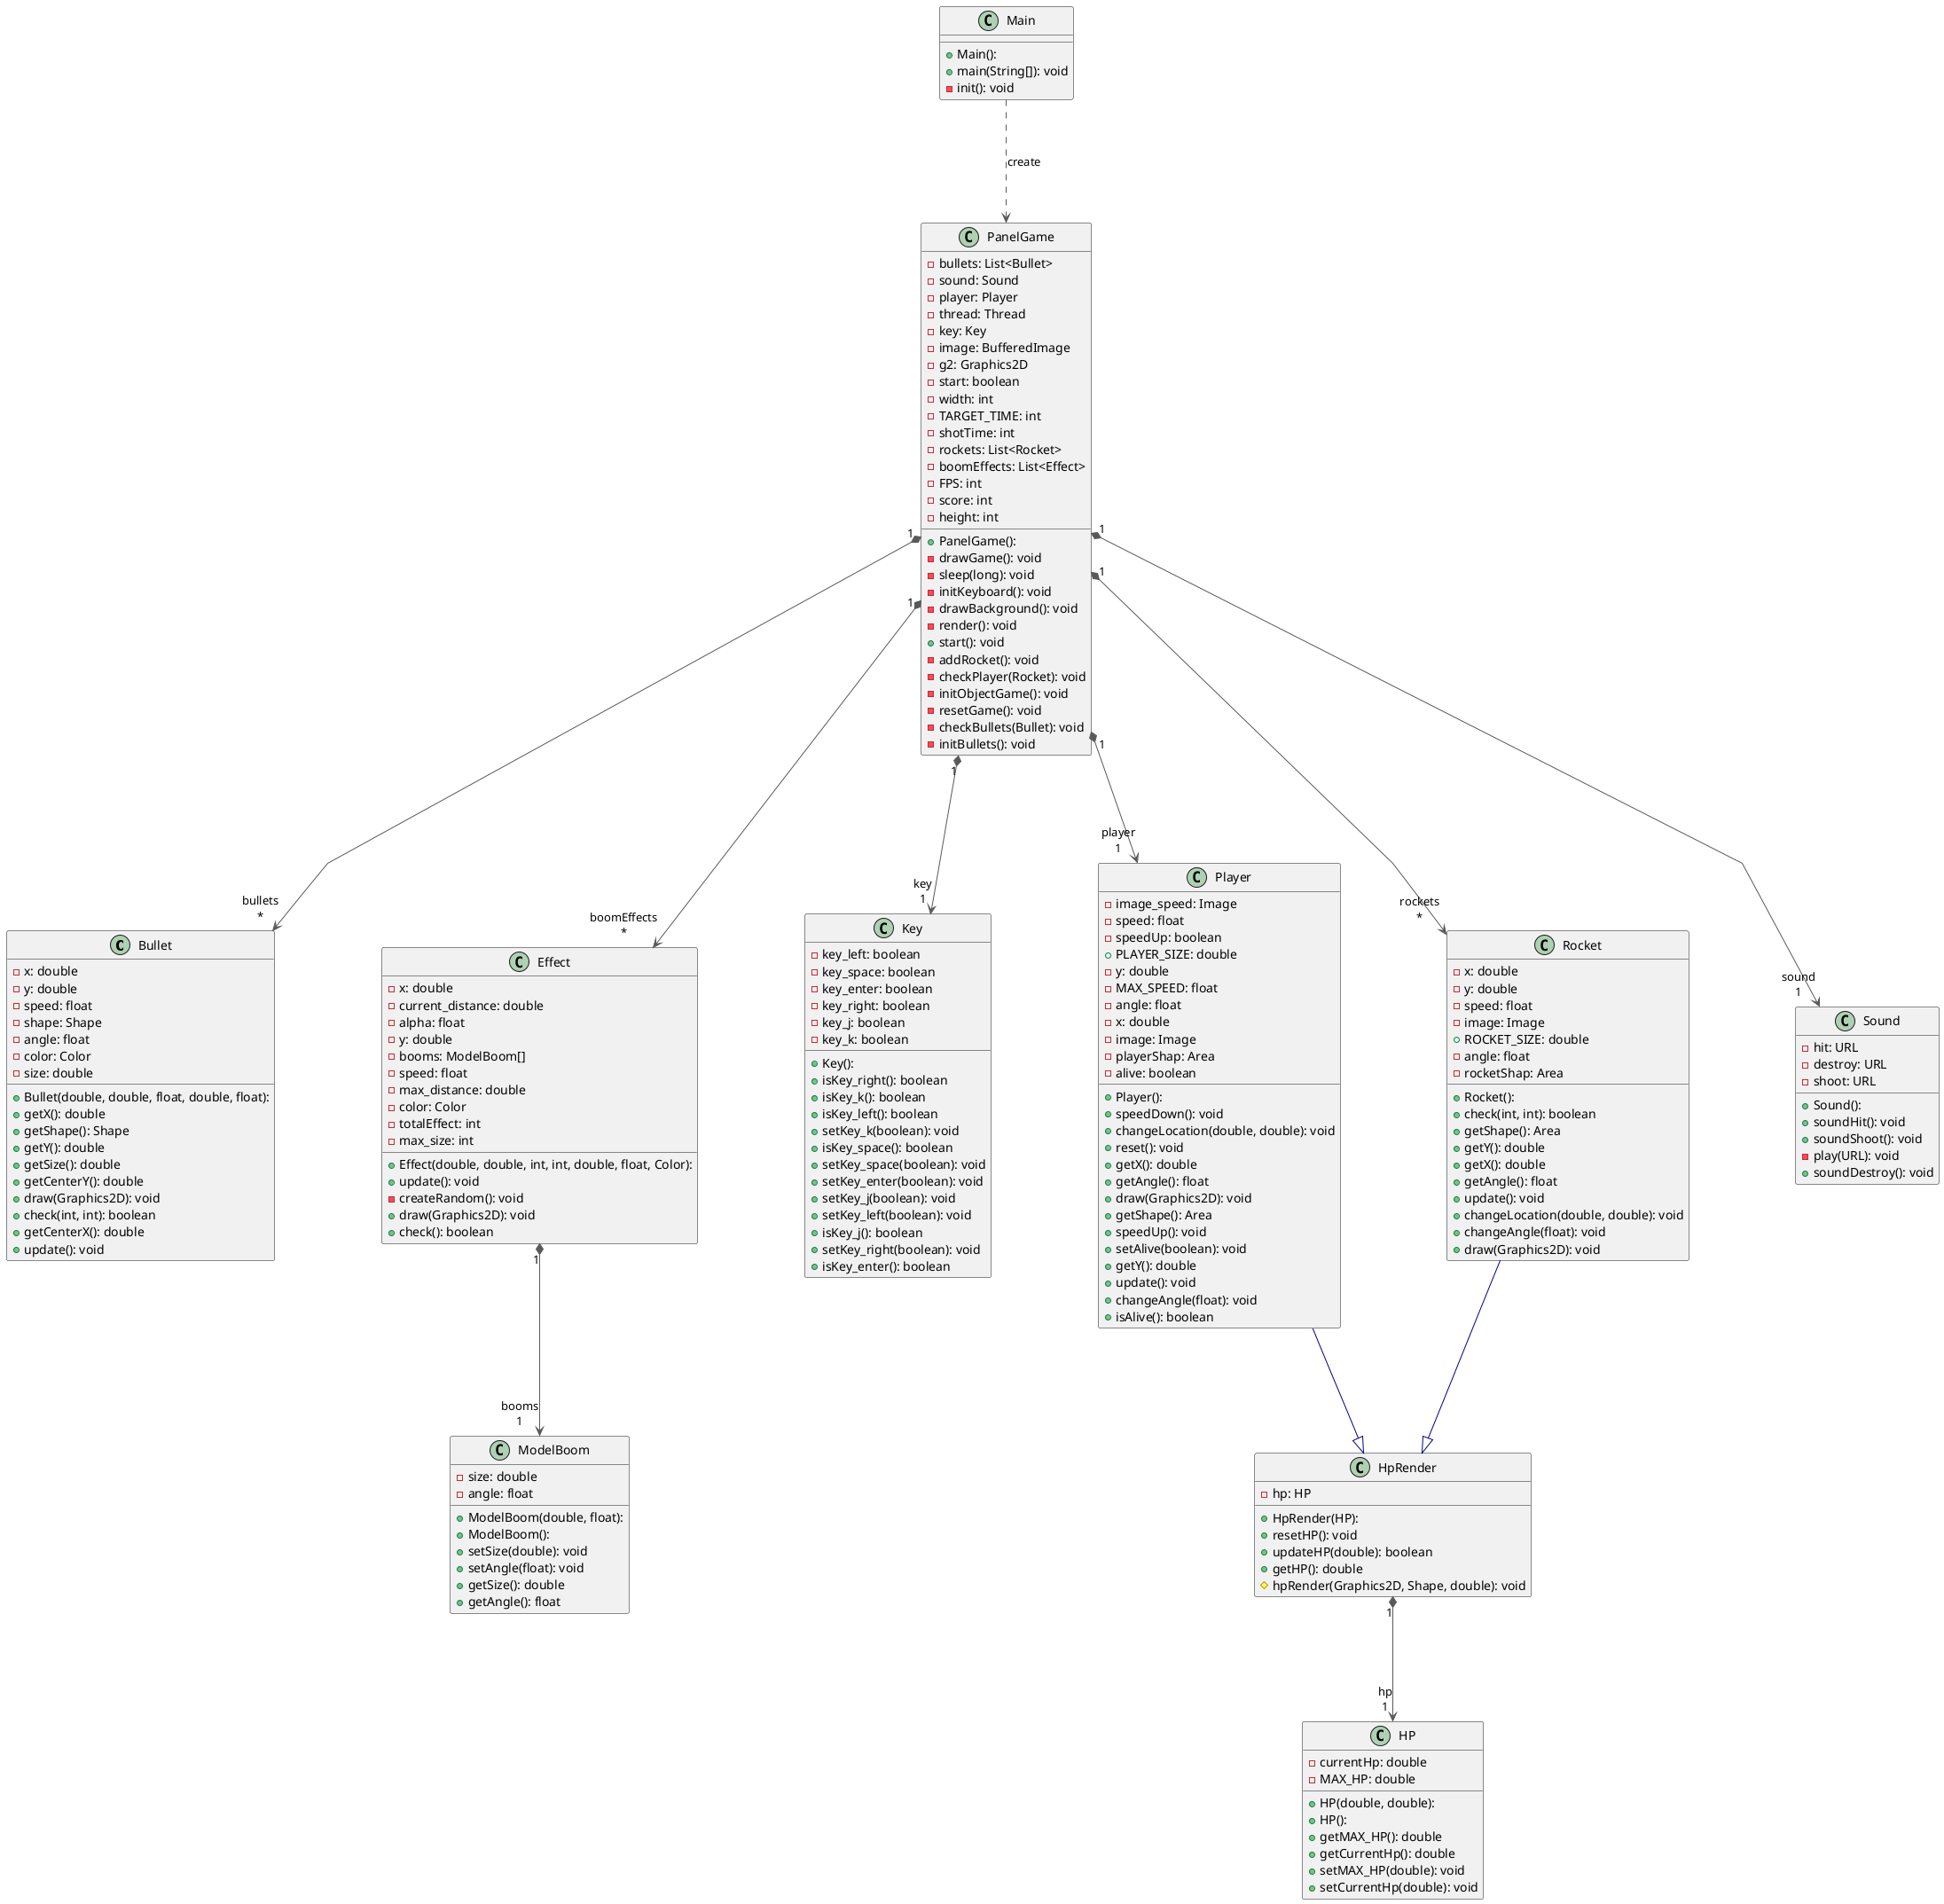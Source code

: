@startuml plane-game
top to bottom direction
skinparam nodesep 120
skinparam ranksep 120
skinparam linetype polyline

class Bullet {
  + Bullet(double, double, float, double, float): 
  - x: double
  - y: double
  - speed: float
  - shape: Shape
  - angle: float
  - color: Color
  - size: double
  + getX(): double
  + getShape(): Shape
  + getY(): double
  + getSize(): double
  + getCenterY(): double
  + draw(Graphics2D): void
  + check(int, int): boolean
  + getCenterX(): double
  + update(): void
}
class Effect {
  + Effect(double, double, int, int, double, float, Color): 
  - x: double
  - current_distance: double
  - alpha: float
  - y: double
  - booms: ModelBoom[]
  - speed: float
  - max_distance: double
  - color: Color
  - totalEffect: int
  - max_size: int
  + update(): void
  - createRandom(): void
  + draw(Graphics2D): void
  + check(): boolean
}
class HP {
  + HP(double, double): 
  + HP(): 
  - currentHp: double
  - MAX_HP: double
  + getMAX_HP(): double
  + getCurrentHp(): double
  + setMAX_HP(double): void
  + setCurrentHp(double): void
}
class HpRender {
  + HpRender(HP): 
  - hp: HP
  + resetHP(): void
  + updateHP(double): boolean
  + getHP(): double
  # hpRender(Graphics2D, Shape, double): void
}
class Key {
  + Key(): 
  - key_left: boolean
  - key_space: boolean
  - key_enter: boolean
  - key_right: boolean
  - key_j: boolean
  - key_k: boolean
  + isKey_right(): boolean
  + isKey_k(): boolean
  + isKey_left(): boolean
  + setKey_k(boolean): void
  + isKey_space(): boolean
  + setKey_space(boolean): void
  + setKey_enter(boolean): void
  + setKey_j(boolean): void
  + setKey_left(boolean): void
  + isKey_j(): boolean
  + setKey_right(boolean): void
  + isKey_enter(): boolean
}
class Main {
  + Main(): 
  + main(String[]): void
  - init(): void
}
class ModelBoom {
  + ModelBoom(double, float): 
  + ModelBoom(): 
  - size: double
  - angle: float
  + setSize(double): void
  + setAngle(float): void
  + getSize(): double
  + getAngle(): float
}
class PanelGame {
  + PanelGame(): 
  - bullets: List<Bullet>
  - sound: Sound
  - player: Player
  - thread: Thread
  - key: Key
  - image: BufferedImage
  - g2: Graphics2D
  - start: boolean
  - width: int
  - TARGET_TIME: int
  - shotTime: int
  - rockets: List<Rocket>
  - boomEffects: List<Effect>
  - FPS: int
  - score: int
  - height: int
  - drawGame(): void
  - sleep(long): void
  - initKeyboard(): void
  - drawBackground(): void
  - render(): void
  + start(): void
  - addRocket(): void
  - checkPlayer(Rocket): void
  - initObjectGame(): void
  - resetGame(): void
  - checkBullets(Bullet): void
  - initBullets(): void
}
class Player {
  + Player(): 
  - image_speed: Image
  - speed: float
  - speedUp: boolean
  + PLAYER_SIZE: double
  - y: double
  - MAX_SPEED: float
  - angle: float
  - x: double
  - image: Image
  - playerShap: Area
  - alive: boolean
  + speedDown(): void
  + changeLocation(double, double): void
  + reset(): void
  + getX(): double
  + getAngle(): float
  + draw(Graphics2D): void
  + getShape(): Area
  + speedUp(): void
  + setAlive(boolean): void
  + getY(): double
  + update(): void
  + changeAngle(float): void
  + isAlive(): boolean
}
class Rocket {
  + Rocket(): 
  - x: double
  - y: double
  - speed: float
  - image: Image
  + ROCKET_SIZE: double
  - angle: float
  - rocketShap: Area
  + check(int, int): boolean
  + getShape(): Area
  + getY(): double
  + getX(): double
  + getAngle(): float
  + update(): void
  + changeLocation(double, double): void
  + changeAngle(float): void
  + draw(Graphics2D): void
}
class Sound {
  + Sound(): 
  - hit: URL
  - destroy: URL
  - shoot: URL
  + soundHit(): void
  + soundShoot(): void
  - play(URL): void
  + soundDestroy(): void
}

Effect    "1" *-[#595959,plain]-> "booms\n1" ModelBoom 
HpRender  "1" *-[#595959,plain]-> "hp\n1" HP        
Main       -[#595959,dashed]->  PanelGame : "«create»"
PanelGame "1" *-[#595959,plain]-> "bullets\n*" Bullet    
PanelGame "1" *-[#595959,plain]-> "boomEffects\n*" Effect    
PanelGame "1" *-[#595959,plain]-> "key\n1" Key       
PanelGame "1" *-[#595959,plain]-> "player\n1" Player    
PanelGame "1" *-[#595959,plain]-> "rockets\n*" Rocket    
PanelGame "1" *-[#595959,plain]-> "sound\n1" Sound     
Player     -[#000082,plain]-^  HpRender  
Rocket     -[#000082,plain]-^  HpRender  
@enduml

